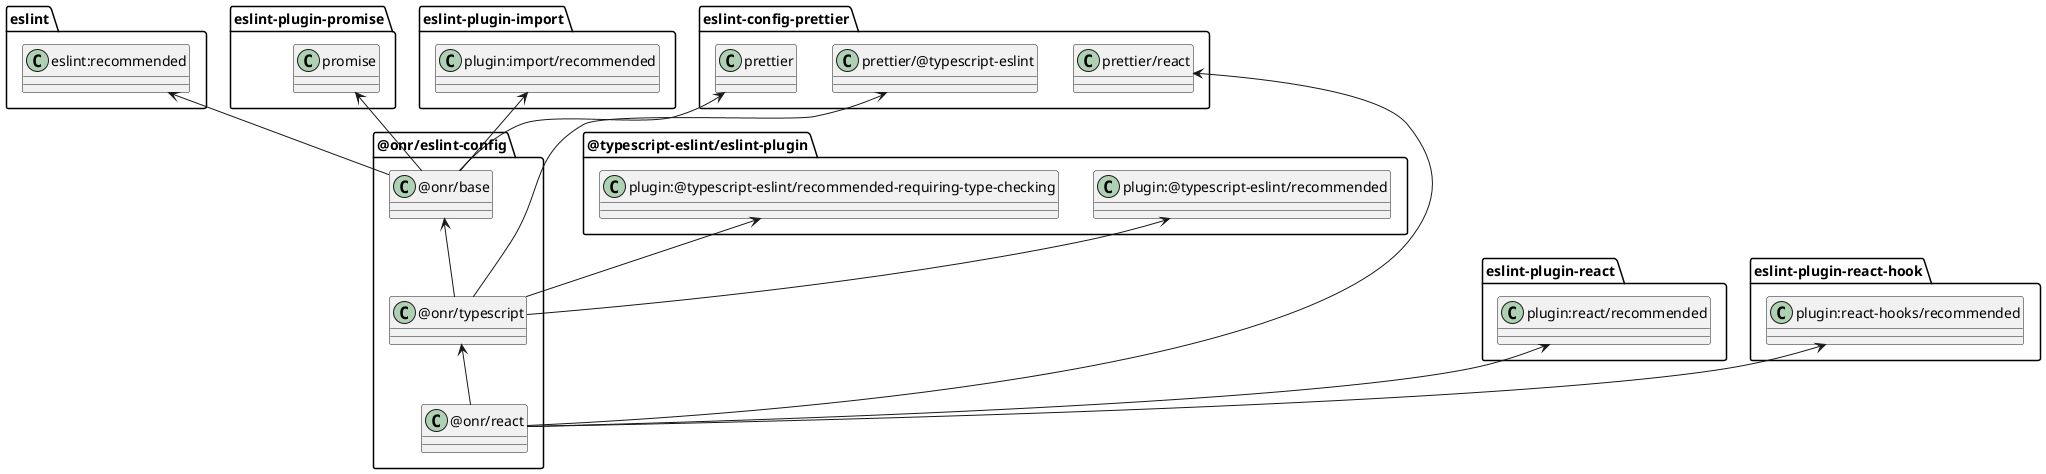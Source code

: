 @startuml "Ruleset Dependencies"

package eslint {
  class "eslint:recommended"
}

package eslint-plugin-promise {
  class "promise"
}

package eslint-plugin-import {
  class "plugin:import/recommended"
}

package eslint-config-prettier {
  class "prettier"
  class "prettier/@typescript-eslint"
  class "prettier/react"
}

package eslint-plugin-react {
  class "plugin:react/recommended"
}

package eslint-plugin-react-hook {
  class "plugin:react-hooks/recommended"
}

package @typescript-eslint/eslint-plugin {
  class "plugin:@typescript-eslint/recommended"
  class "plugin:@typescript-eslint/recommended-requiring-type-checking"
}

package @onr/eslint-config {
  class "@onr/base"
  class "@onr/typescript"
  class "@onr/react"
}

"eslint:recommended" <-- "@onr/base"
"plugin:import/recommended" <-- "@onr/base"
"promise" <-- "@onr/base"
"prettier" <-- "@onr/base"

"@onr/base" <-- "@onr/typescript"
"prettier/@typescript-eslint" <-- "@onr/typescript"
"plugin:@typescript-eslint/recommended" <-- "@onr/typescript"
"plugin:@typescript-eslint/recommended-requiring-type-checking" <-- "@onr/typescript"

"@onr/typescript" <-- "@onr/react"
"prettier/react" <-- "@onr/react"
"plugin:react/recommended" <-- "@onr/react"
"plugin:react-hooks/recommended" <-- "@onr/react"

@enduml
